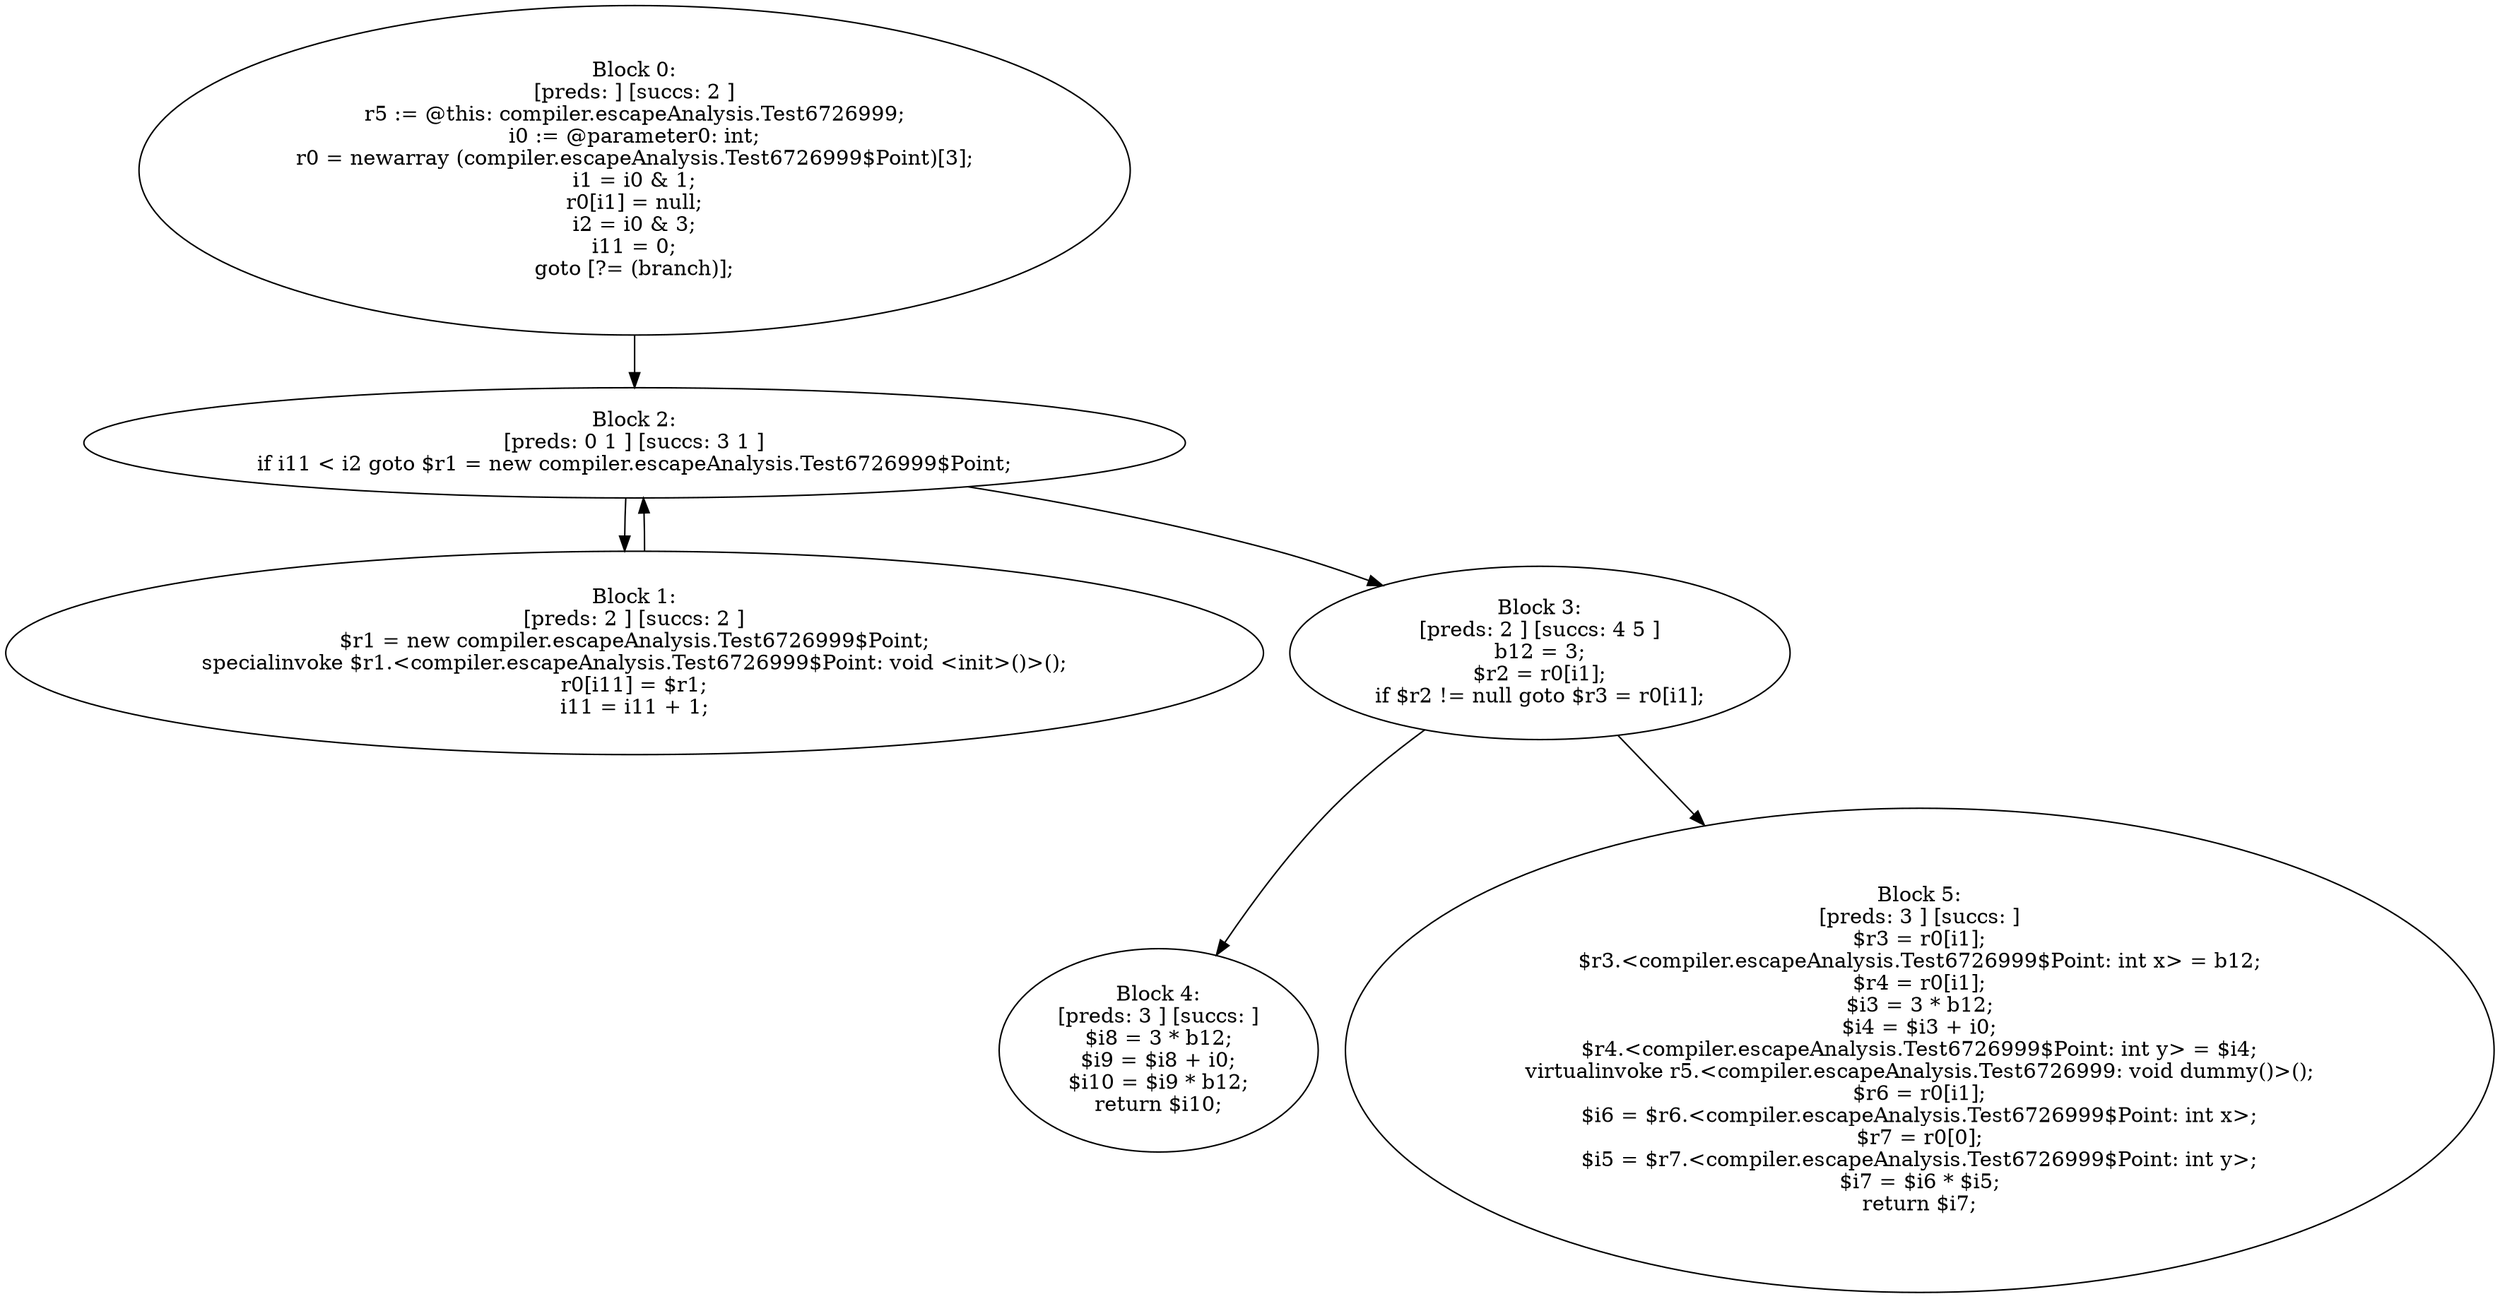 digraph "unitGraph" {
    "Block 0:
[preds: ] [succs: 2 ]
r5 := @this: compiler.escapeAnalysis.Test6726999;
i0 := @parameter0: int;
r0 = newarray (compiler.escapeAnalysis.Test6726999$Point)[3];
i1 = i0 & 1;
r0[i1] = null;
i2 = i0 & 3;
i11 = 0;
goto [?= (branch)];
"
    "Block 1:
[preds: 2 ] [succs: 2 ]
$r1 = new compiler.escapeAnalysis.Test6726999$Point;
specialinvoke $r1.<compiler.escapeAnalysis.Test6726999$Point: void <init>()>();
r0[i11] = $r1;
i11 = i11 + 1;
"
    "Block 2:
[preds: 0 1 ] [succs: 3 1 ]
if i11 < i2 goto $r1 = new compiler.escapeAnalysis.Test6726999$Point;
"
    "Block 3:
[preds: 2 ] [succs: 4 5 ]
b12 = 3;
$r2 = r0[i1];
if $r2 != null goto $r3 = r0[i1];
"
    "Block 4:
[preds: 3 ] [succs: ]
$i8 = 3 * b12;
$i9 = $i8 + i0;
$i10 = $i9 * b12;
return $i10;
"
    "Block 5:
[preds: 3 ] [succs: ]
$r3 = r0[i1];
$r3.<compiler.escapeAnalysis.Test6726999$Point: int x> = b12;
$r4 = r0[i1];
$i3 = 3 * b12;
$i4 = $i3 + i0;
$r4.<compiler.escapeAnalysis.Test6726999$Point: int y> = $i4;
virtualinvoke r5.<compiler.escapeAnalysis.Test6726999: void dummy()>();
$r6 = r0[i1];
$i6 = $r6.<compiler.escapeAnalysis.Test6726999$Point: int x>;
$r7 = r0[0];
$i5 = $r7.<compiler.escapeAnalysis.Test6726999$Point: int y>;
$i7 = $i6 * $i5;
return $i7;
"
    "Block 0:
[preds: ] [succs: 2 ]
r5 := @this: compiler.escapeAnalysis.Test6726999;
i0 := @parameter0: int;
r0 = newarray (compiler.escapeAnalysis.Test6726999$Point)[3];
i1 = i0 & 1;
r0[i1] = null;
i2 = i0 & 3;
i11 = 0;
goto [?= (branch)];
"->"Block 2:
[preds: 0 1 ] [succs: 3 1 ]
if i11 < i2 goto $r1 = new compiler.escapeAnalysis.Test6726999$Point;
";
    "Block 1:
[preds: 2 ] [succs: 2 ]
$r1 = new compiler.escapeAnalysis.Test6726999$Point;
specialinvoke $r1.<compiler.escapeAnalysis.Test6726999$Point: void <init>()>();
r0[i11] = $r1;
i11 = i11 + 1;
"->"Block 2:
[preds: 0 1 ] [succs: 3 1 ]
if i11 < i2 goto $r1 = new compiler.escapeAnalysis.Test6726999$Point;
";
    "Block 2:
[preds: 0 1 ] [succs: 3 1 ]
if i11 < i2 goto $r1 = new compiler.escapeAnalysis.Test6726999$Point;
"->"Block 3:
[preds: 2 ] [succs: 4 5 ]
b12 = 3;
$r2 = r0[i1];
if $r2 != null goto $r3 = r0[i1];
";
    "Block 2:
[preds: 0 1 ] [succs: 3 1 ]
if i11 < i2 goto $r1 = new compiler.escapeAnalysis.Test6726999$Point;
"->"Block 1:
[preds: 2 ] [succs: 2 ]
$r1 = new compiler.escapeAnalysis.Test6726999$Point;
specialinvoke $r1.<compiler.escapeAnalysis.Test6726999$Point: void <init>()>();
r0[i11] = $r1;
i11 = i11 + 1;
";
    "Block 3:
[preds: 2 ] [succs: 4 5 ]
b12 = 3;
$r2 = r0[i1];
if $r2 != null goto $r3 = r0[i1];
"->"Block 4:
[preds: 3 ] [succs: ]
$i8 = 3 * b12;
$i9 = $i8 + i0;
$i10 = $i9 * b12;
return $i10;
";
    "Block 3:
[preds: 2 ] [succs: 4 5 ]
b12 = 3;
$r2 = r0[i1];
if $r2 != null goto $r3 = r0[i1];
"->"Block 5:
[preds: 3 ] [succs: ]
$r3 = r0[i1];
$r3.<compiler.escapeAnalysis.Test6726999$Point: int x> = b12;
$r4 = r0[i1];
$i3 = 3 * b12;
$i4 = $i3 + i0;
$r4.<compiler.escapeAnalysis.Test6726999$Point: int y> = $i4;
virtualinvoke r5.<compiler.escapeAnalysis.Test6726999: void dummy()>();
$r6 = r0[i1];
$i6 = $r6.<compiler.escapeAnalysis.Test6726999$Point: int x>;
$r7 = r0[0];
$i5 = $r7.<compiler.escapeAnalysis.Test6726999$Point: int y>;
$i7 = $i6 * $i5;
return $i7;
";
}
